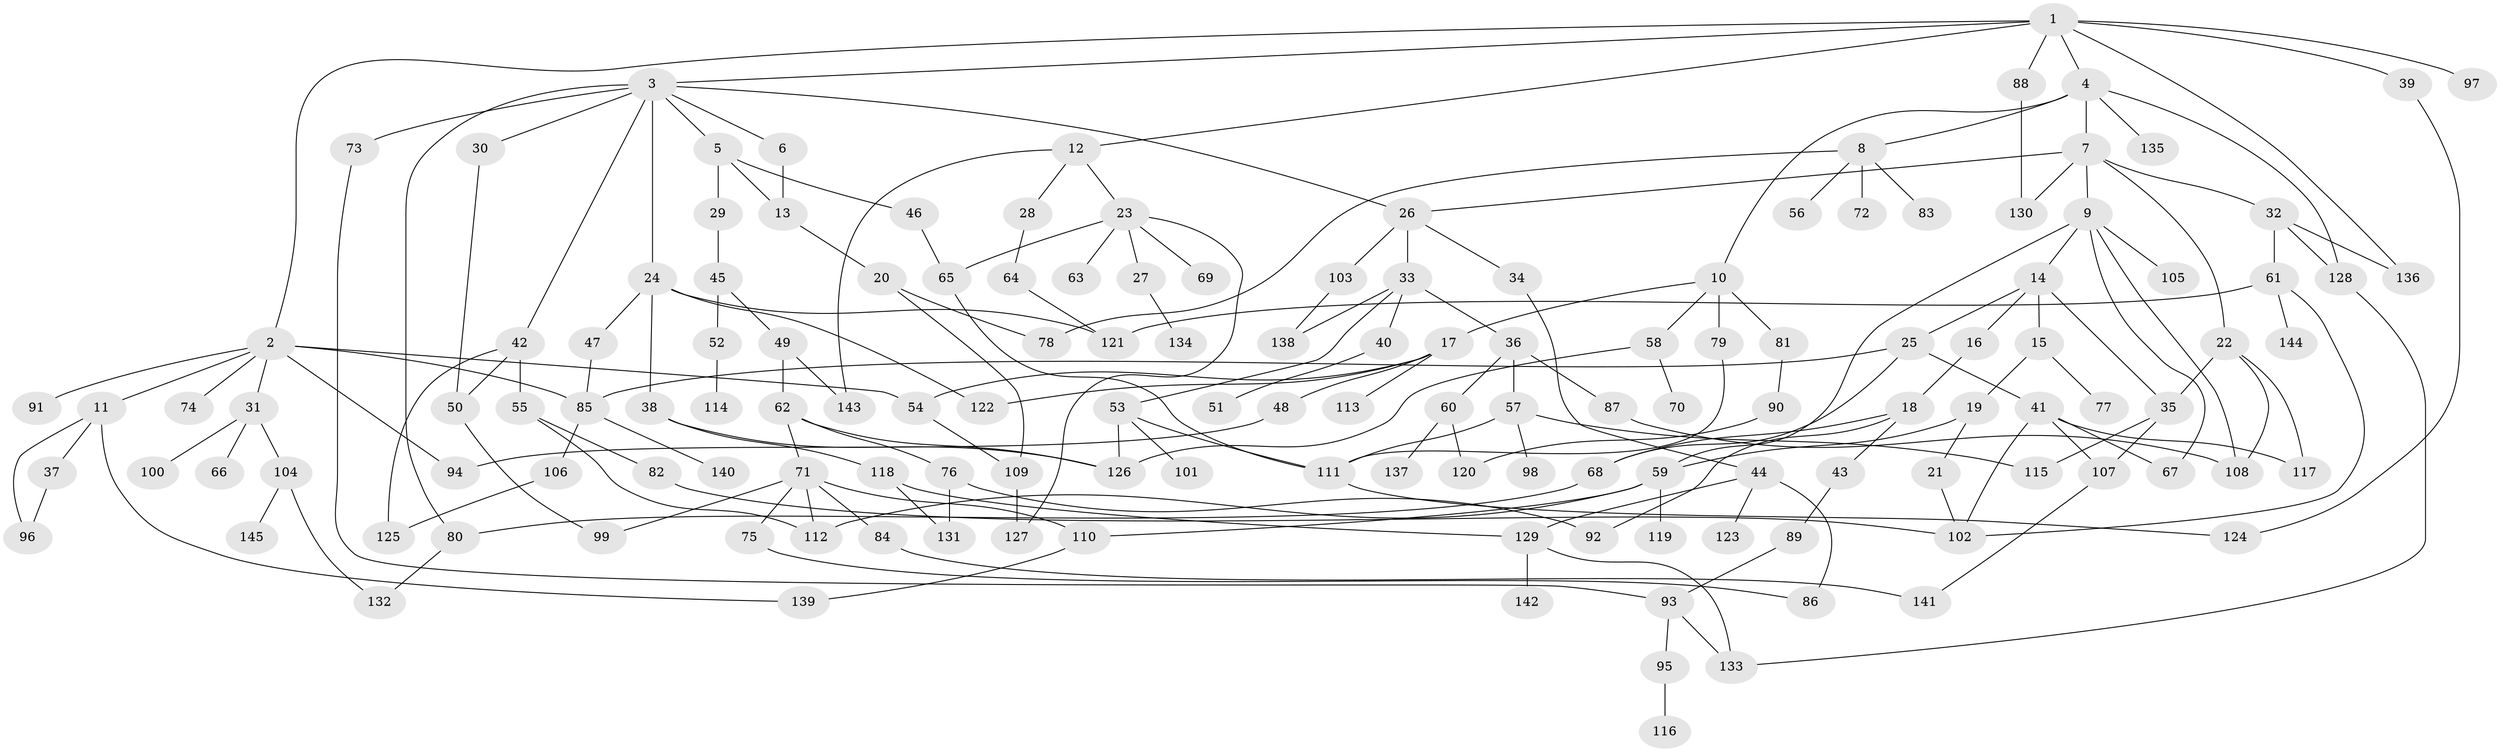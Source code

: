 // Generated by graph-tools (version 1.1) at 2025/25/03/09/25 03:25:33]
// undirected, 145 vertices, 200 edges
graph export_dot {
graph [start="1"]
  node [color=gray90,style=filled];
  1;
  2;
  3;
  4;
  5;
  6;
  7;
  8;
  9;
  10;
  11;
  12;
  13;
  14;
  15;
  16;
  17;
  18;
  19;
  20;
  21;
  22;
  23;
  24;
  25;
  26;
  27;
  28;
  29;
  30;
  31;
  32;
  33;
  34;
  35;
  36;
  37;
  38;
  39;
  40;
  41;
  42;
  43;
  44;
  45;
  46;
  47;
  48;
  49;
  50;
  51;
  52;
  53;
  54;
  55;
  56;
  57;
  58;
  59;
  60;
  61;
  62;
  63;
  64;
  65;
  66;
  67;
  68;
  69;
  70;
  71;
  72;
  73;
  74;
  75;
  76;
  77;
  78;
  79;
  80;
  81;
  82;
  83;
  84;
  85;
  86;
  87;
  88;
  89;
  90;
  91;
  92;
  93;
  94;
  95;
  96;
  97;
  98;
  99;
  100;
  101;
  102;
  103;
  104;
  105;
  106;
  107;
  108;
  109;
  110;
  111;
  112;
  113;
  114;
  115;
  116;
  117;
  118;
  119;
  120;
  121;
  122;
  123;
  124;
  125;
  126;
  127;
  128;
  129;
  130;
  131;
  132;
  133;
  134;
  135;
  136;
  137;
  138;
  139;
  140;
  141;
  142;
  143;
  144;
  145;
  1 -- 2;
  1 -- 3;
  1 -- 4;
  1 -- 12;
  1 -- 39;
  1 -- 88;
  1 -- 97;
  1 -- 136;
  2 -- 11;
  2 -- 31;
  2 -- 54;
  2 -- 74;
  2 -- 91;
  2 -- 94;
  2 -- 85;
  3 -- 5;
  3 -- 6;
  3 -- 24;
  3 -- 30;
  3 -- 42;
  3 -- 73;
  3 -- 80;
  3 -- 26;
  4 -- 7;
  4 -- 8;
  4 -- 10;
  4 -- 128;
  4 -- 135;
  5 -- 29;
  5 -- 46;
  5 -- 13;
  6 -- 13;
  7 -- 9;
  7 -- 22;
  7 -- 26;
  7 -- 32;
  7 -- 130;
  8 -- 56;
  8 -- 72;
  8 -- 78;
  8 -- 83;
  9 -- 14;
  9 -- 59;
  9 -- 105;
  9 -- 108;
  9 -- 67;
  10 -- 17;
  10 -- 58;
  10 -- 79;
  10 -- 81;
  11 -- 37;
  11 -- 96;
  11 -- 139;
  12 -- 23;
  12 -- 28;
  12 -- 143;
  13 -- 20;
  14 -- 15;
  14 -- 16;
  14 -- 25;
  14 -- 35;
  15 -- 19;
  15 -- 77;
  16 -- 18;
  17 -- 48;
  17 -- 113;
  17 -- 122;
  17 -- 54;
  18 -- 43;
  18 -- 92;
  18 -- 68;
  19 -- 21;
  19 -- 59;
  20 -- 109;
  20 -- 78;
  21 -- 102;
  22 -- 108;
  22 -- 117;
  22 -- 35;
  23 -- 27;
  23 -- 63;
  23 -- 69;
  23 -- 65;
  23 -- 127;
  24 -- 38;
  24 -- 47;
  24 -- 122;
  24 -- 121;
  25 -- 41;
  25 -- 68;
  25 -- 85;
  26 -- 33;
  26 -- 34;
  26 -- 103;
  27 -- 134;
  28 -- 64;
  29 -- 45;
  30 -- 50;
  31 -- 66;
  31 -- 100;
  31 -- 104;
  32 -- 61;
  32 -- 136;
  32 -- 128;
  33 -- 36;
  33 -- 40;
  33 -- 53;
  33 -- 138;
  34 -- 44;
  35 -- 115;
  35 -- 107;
  36 -- 57;
  36 -- 60;
  36 -- 87;
  37 -- 96;
  38 -- 118;
  38 -- 126;
  39 -- 124;
  40 -- 51;
  41 -- 67;
  41 -- 107;
  41 -- 117;
  41 -- 102;
  42 -- 55;
  42 -- 50;
  42 -- 125;
  43 -- 89;
  44 -- 86;
  44 -- 123;
  44 -- 129;
  45 -- 49;
  45 -- 52;
  46 -- 65;
  47 -- 85;
  48 -- 94;
  49 -- 62;
  49 -- 143;
  50 -- 99;
  52 -- 114;
  53 -- 101;
  53 -- 126;
  53 -- 111;
  54 -- 109;
  55 -- 82;
  55 -- 112;
  57 -- 98;
  57 -- 111;
  57 -- 115;
  58 -- 70;
  58 -- 126;
  59 -- 119;
  59 -- 110;
  59 -- 112;
  60 -- 120;
  60 -- 137;
  61 -- 102;
  61 -- 121;
  61 -- 144;
  62 -- 71;
  62 -- 76;
  62 -- 126;
  64 -- 121;
  65 -- 111;
  68 -- 80;
  71 -- 75;
  71 -- 84;
  71 -- 99;
  71 -- 110;
  71 -- 112;
  73 -- 93;
  75 -- 86;
  76 -- 92;
  76 -- 131;
  79 -- 111;
  80 -- 132;
  81 -- 90;
  82 -- 102;
  84 -- 141;
  85 -- 106;
  85 -- 140;
  87 -- 108;
  88 -- 130;
  89 -- 93;
  90 -- 120;
  93 -- 95;
  93 -- 133;
  95 -- 116;
  103 -- 138;
  104 -- 132;
  104 -- 145;
  106 -- 125;
  107 -- 141;
  109 -- 127;
  110 -- 139;
  111 -- 124;
  118 -- 129;
  118 -- 131;
  128 -- 133;
  129 -- 133;
  129 -- 142;
}
